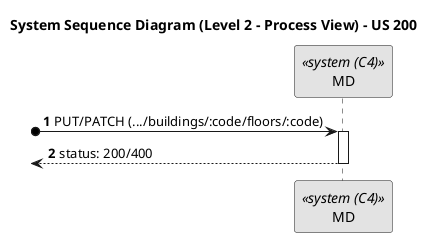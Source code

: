 @startuml
skinparam monochrome true
skinparam packageStyle rectangle
skinparam shadowing false

title System Sequence Diagram (Level 2 - Process View) - US 200
autonumber

participant "MD" as MD <<system (C4)>>

?o-> MD : PUT/PATCH (.../buildings/:code/floors/:code)
activate MD

<-- MD : status: 200/400
deactivate MD

@enduml